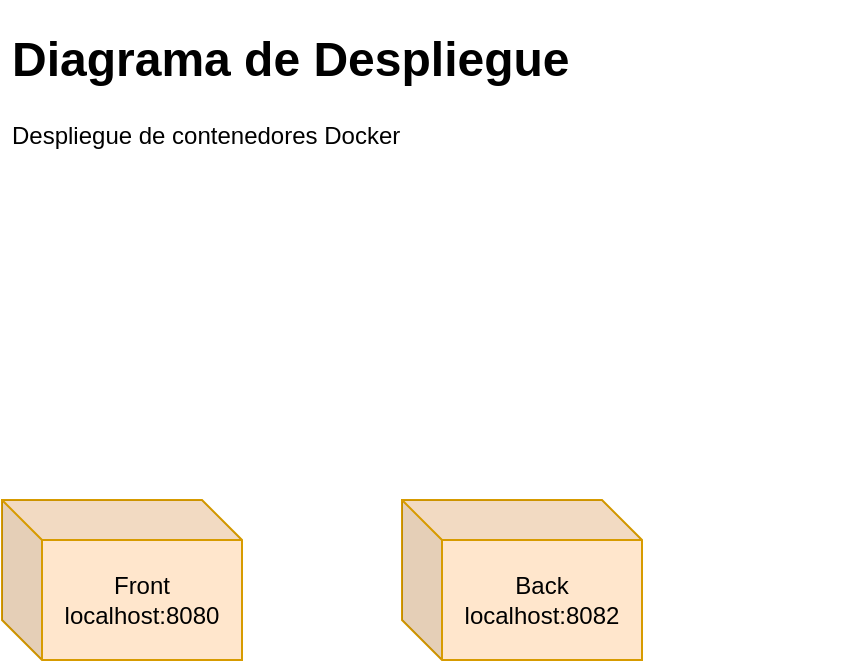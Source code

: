 <mxfile version="14.5.0" type="device"><diagram id="80r5vQDMC4p1cYk--4K2" name="Page-1"><mxGraphModel dx="690" dy="627" grid="1" gridSize="10" guides="1" tooltips="1" connect="1" arrows="1" fold="1" page="1" pageScale="1" pageWidth="850" pageHeight="1100" math="0" shadow="0"><root><mxCell id="0"/><mxCell id="1" parent="0"/><mxCell id="1_zDS3al3hZ1_XYadlHv-1" value="Front&lt;br&gt;localhost:8080" style="shape=cube;whiteSpace=wrap;html=1;boundedLbl=1;backgroundOutline=1;darkOpacity=0.05;darkOpacity2=0.1;fillColor=#ffe6cc;strokeColor=#d79b00;" vertex="1" parent="1"><mxGeometry x="40" y="280" width="120" height="80" as="geometry"/></mxCell><mxCell id="1_zDS3al3hZ1_XYadlHv-2" value="Back&lt;br&gt;localhost:8082" style="shape=cube;whiteSpace=wrap;html=1;boundedLbl=1;backgroundOutline=1;darkOpacity=0.05;darkOpacity2=0.1;fillColor=#ffe6cc;strokeColor=#d79b00;" vertex="1" parent="1"><mxGeometry x="240" y="280" width="120" height="80" as="geometry"/></mxCell><mxCell id="1_zDS3al3hZ1_XYadlHv-4" value="&lt;h1&gt;Diagrama de Despliegue&lt;/h1&gt;&lt;p&gt;Despliegue de contenedores Docker&lt;/p&gt;" style="text;html=1;strokeColor=none;fillColor=none;spacing=5;spacingTop=-20;whiteSpace=wrap;overflow=hidden;rounded=0;" vertex="1" parent="1"><mxGeometry x="40" y="40" width="420" height="120" as="geometry"/></mxCell></root></mxGraphModel></diagram></mxfile>